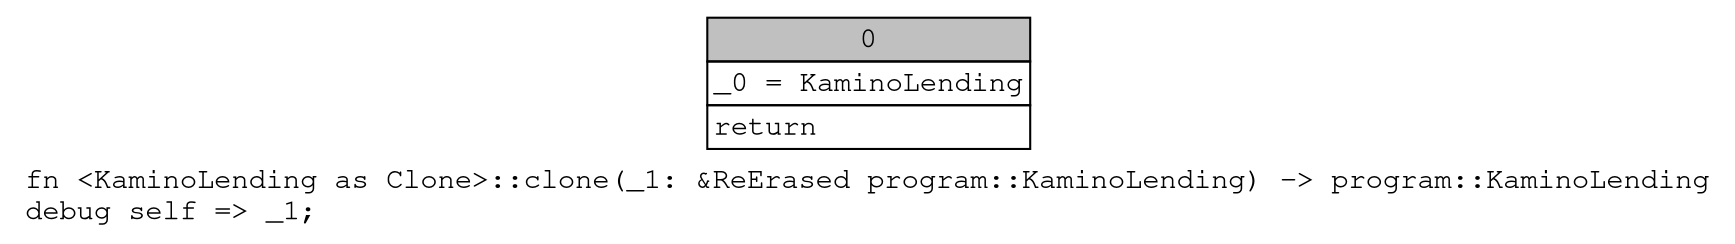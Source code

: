 digraph Mir_0_13010 {
    graph [fontname="Courier, monospace"];
    node [fontname="Courier, monospace"];
    edge [fontname="Courier, monospace"];
    label=<fn &lt;KaminoLending as Clone&gt;::clone(_1: &amp;ReErased program::KaminoLending) -&gt; program::KaminoLending<br align="left"/>debug self =&gt; _1;<br align="left"/>>;
    bb0__0_13010 [shape="none", label=<<table border="0" cellborder="1" cellspacing="0"><tr><td bgcolor="gray" align="center" colspan="1">0</td></tr><tr><td align="left" balign="left">_0 = KaminoLending<br/></td></tr><tr><td align="left">return</td></tr></table>>];
}
